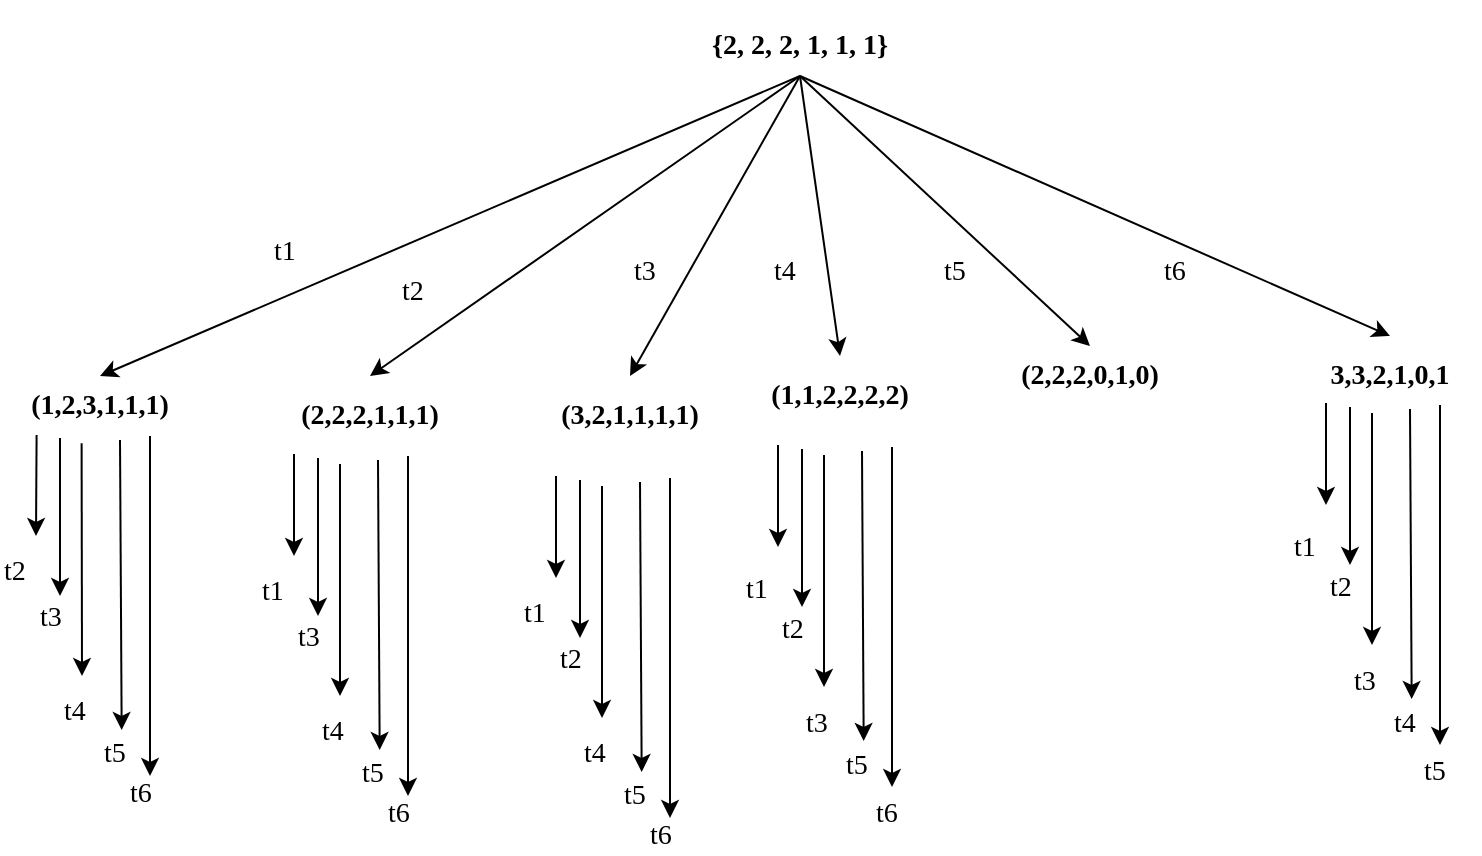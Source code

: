 <mxfile version="10.7.4" type="github"><diagram id="26w4EFWkMmOQWYjpi1hf" name="Page-1"><mxGraphModel dx="720" dy="1257" grid="1" gridSize="10" guides="1" tooltips="1" connect="1" arrows="1" fold="1" page="0" pageScale="1" pageWidth="827" pageHeight="1169" math="0" shadow="0"><root><mxCell id="0"/><mxCell id="1" parent="0"/><mxCell id="q4vZyxPABCDASkzopdZ3-2" value="&lt;p style=&quot;font-size: 14px;&quot;&gt;&lt;span id=&quot;docs-internal-guid-88d4480b-7fff-72d3-3cf6-0b007f849a1f&quot; style=&quot;font-size: 14px;&quot;&gt;&lt;span style=&quot;font-size: 14px;&quot;&gt;&lt;font style=&quot;font-size: 14px;&quot;&gt;{2, 2, 2, 1, 1, 1}&lt;/font&gt;&lt;/span&gt;&lt;/span&gt;&lt;br style=&quot;font-size: 14px;&quot;&gt;&lt;/p&gt;" style="text;html=1;strokeColor=none;fillColor=none;align=center;verticalAlign=middle;whiteSpace=wrap;rounded=0;fontFamily=Times New Roman;fontSize=14;fontStyle=1" vertex="1" parent="1"><mxGeometry x="370" y="20" width="100" height="30" as="geometry"/></mxCell><mxCell id="q4vZyxPABCDASkzopdZ3-4" value="&lt;span id=&quot;docs-internal-guid-e51a10cb-7fff-5a55-28a9-01892ebc4a13&quot; style=&quot;font-size: 14px;&quot;&gt;&lt;span style=&quot;font-size: 14px;&quot;&gt;(1,2,3,1,1,1)&lt;/span&gt;&lt;/span&gt;" style="text;html=1;strokeColor=none;fillColor=none;align=center;verticalAlign=middle;whiteSpace=wrap;rounded=0;fontFamily=Times New Roman;fontSize=14;fontStyle=1" vertex="1" parent="1"><mxGeometry x="20" y="200" width="100" height="30" as="geometry"/></mxCell><mxCell id="q4vZyxPABCDASkzopdZ3-5" value="&lt;span id=&quot;docs-internal-guid-053cdf14-7fff-852a-fa8c-a12729bdf300&quot; style=&quot;font-size: 14px;&quot;&gt;&lt;span style=&quot;font-size: 14px;&quot;&gt;(2,2,2,1,1,1)&lt;/span&gt;&lt;/span&gt;" style="text;html=1;strokeColor=none;fillColor=none;align=center;verticalAlign=middle;whiteSpace=wrap;rounded=0;fontFamily=Times New Roman;fontSize=14;fontStyle=1" vertex="1" parent="1"><mxGeometry x="170" y="200" width="70" height="40" as="geometry"/></mxCell><mxCell id="q4vZyxPABCDASkzopdZ3-6" value="&lt;span id=&quot;docs-internal-guid-af01a387-7fff-a906-8160-38dd7694aa48&quot; style=&quot;font-size: 14px;&quot;&gt;&lt;span style=&quot;font-size: 14px;&quot;&gt;(3,2,1,1,1,1)&lt;/span&gt;&lt;/span&gt;" style="text;html=1;strokeColor=none;fillColor=none;align=center;verticalAlign=middle;whiteSpace=wrap;rounded=0;fontFamily=Times New Roman;fontSize=14;fontStyle=1" vertex="1" parent="1"><mxGeometry x="290" y="200" width="90" height="40" as="geometry"/></mxCell><mxCell id="q4vZyxPABCDASkzopdZ3-7" value="&lt;span id=&quot;docs-internal-guid-1a4b46d2-7fff-cd5b-2d4f-2199b037d01c&quot; style=&quot;font-size: 14px;&quot;&gt;&lt;span style=&quot;font-size: 14px;&quot;&gt;(1,1,2,2,2,2)&lt;/span&gt;&lt;/span&gt;" style="text;html=1;strokeColor=none;fillColor=none;align=center;verticalAlign=middle;whiteSpace=wrap;rounded=0;fontFamily=Times New Roman;fontSize=14;fontStyle=1" vertex="1" parent="1"><mxGeometry x="410" y="190" width="60" height="40" as="geometry"/></mxCell><mxCell id="q4vZyxPABCDASkzopdZ3-11" value="&lt;span id=&quot;docs-internal-guid-d992e038-7fff-ed66-2eda-d7e65e920711&quot; style=&quot;font-size: 14px;&quot;&gt;&lt;span style=&quot;font-size: 14px;&quot;&gt;(2,2,2,0,1,0)&lt;/span&gt;&lt;/span&gt;" style="text;html=1;strokeColor=none;fillColor=none;align=center;verticalAlign=middle;whiteSpace=wrap;rounded=0;fontFamily=Times New Roman;fontSize=14;fontStyle=1" vertex="1" parent="1"><mxGeometry x="530" y="185" width="70" height="30" as="geometry"/></mxCell><mxCell id="q4vZyxPABCDASkzopdZ3-12" value="&lt;span id=&quot;docs-internal-guid-ac8e5170-7fff-2159-ea92-af072ae184d9&quot; style=&quot;font-size: 14px;&quot;&gt;&lt;span style=&quot;font-size: 14px;&quot;&gt;3,3,2,1,0,1&lt;/span&gt;&lt;/span&gt;" style="text;html=1;strokeColor=none;fillColor=none;align=center;verticalAlign=middle;whiteSpace=wrap;rounded=0;fontFamily=Times New Roman;fontSize=14;fontStyle=1;labelBorderColor=none;" vertex="1" parent="1"><mxGeometry x="670" y="180" width="90" height="40" as="geometry"/></mxCell><mxCell id="q4vZyxPABCDASkzopdZ3-15" value="" style="endArrow=classic;html=1;exitX=0.5;exitY=1;exitDx=0;exitDy=0;entryX=0.5;entryY=0;entryDx=0;entryDy=0;fontFamily=Times New Roman;fontSize=14;fontStyle=1" edge="1" parent="1" source="q4vZyxPABCDASkzopdZ3-2" target="q4vZyxPABCDASkzopdZ3-4"><mxGeometry width="50" height="50" relative="1" as="geometry"><mxPoint x="10" y="290" as="sourcePoint"/><mxPoint x="60" y="240" as="targetPoint"/></mxGeometry></mxCell><mxCell id="q4vZyxPABCDASkzopdZ3-16" value="" style="endArrow=classic;html=1;exitX=0.5;exitY=1;exitDx=0;exitDy=0;entryX=0.5;entryY=0;entryDx=0;entryDy=0;fontFamily=Times New Roman;fontSize=14;fontStyle=1" edge="1" parent="1" source="q4vZyxPABCDASkzopdZ3-2" target="q4vZyxPABCDASkzopdZ3-5"><mxGeometry width="50" height="50" relative="1" as="geometry"><mxPoint x="10" y="290" as="sourcePoint"/><mxPoint x="60" y="240" as="targetPoint"/></mxGeometry></mxCell><mxCell id="q4vZyxPABCDASkzopdZ3-17" value="" style="endArrow=classic;html=1;fontFamily=Times New Roman;fontSize=14;exitX=0.5;exitY=1;exitDx=0;exitDy=0;entryX=0.5;entryY=0;entryDx=0;entryDy=0;" edge="1" parent="1" source="q4vZyxPABCDASkzopdZ3-2" target="q4vZyxPABCDASkzopdZ3-6"><mxGeometry width="50" height="50" relative="1" as="geometry"><mxPoint x="10" y="290" as="sourcePoint"/><mxPoint x="60" y="240" as="targetPoint"/></mxGeometry></mxCell><mxCell id="q4vZyxPABCDASkzopdZ3-18" value="" style="endArrow=classic;html=1;fontFamily=Times New Roman;fontSize=14;exitX=0.5;exitY=1;exitDx=0;exitDy=0;entryX=0.5;entryY=0;entryDx=0;entryDy=0;" edge="1" parent="1" source="q4vZyxPABCDASkzopdZ3-2" target="q4vZyxPABCDASkzopdZ3-7"><mxGeometry width="50" height="50" relative="1" as="geometry"><mxPoint x="10" y="290" as="sourcePoint"/><mxPoint x="60" y="240" as="targetPoint"/></mxGeometry></mxCell><mxCell id="q4vZyxPABCDASkzopdZ3-19" value="" style="endArrow=classic;html=1;fontFamily=Times New Roman;fontSize=14;exitX=0.5;exitY=1;exitDx=0;exitDy=0;entryX=0.5;entryY=0;entryDx=0;entryDy=0;" edge="1" parent="1" source="q4vZyxPABCDASkzopdZ3-2" target="q4vZyxPABCDASkzopdZ3-11"><mxGeometry width="50" height="50" relative="1" as="geometry"><mxPoint x="70" y="290" as="sourcePoint"/><mxPoint x="120" y="240" as="targetPoint"/></mxGeometry></mxCell><mxCell id="q4vZyxPABCDASkzopdZ3-20" value="" style="endArrow=classic;html=1;fontFamily=Times New Roman;fontSize=14;exitX=0.5;exitY=1;exitDx=0;exitDy=0;entryX=0.5;entryY=0;entryDx=0;entryDy=0;" edge="1" parent="1" source="q4vZyxPABCDASkzopdZ3-2" target="q4vZyxPABCDASkzopdZ3-12"><mxGeometry width="50" height="50" relative="1" as="geometry"><mxPoint x="70" y="290" as="sourcePoint"/><mxPoint x="120" y="240" as="targetPoint"/></mxGeometry></mxCell><mxCell id="q4vZyxPABCDASkzopdZ3-21" value="t1" style="text;html=1;resizable=0;points=[];autosize=1;align=left;verticalAlign=top;spacingTop=-4;fontSize=14;fontFamily=Times New Roman;" vertex="1" parent="1"><mxGeometry x="155" y="127" width="30" height="20" as="geometry"/></mxCell><mxCell id="q4vZyxPABCDASkzopdZ3-22" value="t2" style="text;html=1;resizable=0;points=[];autosize=1;align=left;verticalAlign=top;spacingTop=-4;fontSize=14;fontFamily=Times New Roman;" vertex="1" parent="1"><mxGeometry x="219" y="147" width="30" height="20" as="geometry"/></mxCell><mxCell id="q4vZyxPABCDASkzopdZ3-23" value="t3" style="text;html=1;resizable=0;points=[];autosize=1;align=left;verticalAlign=top;spacingTop=-4;fontSize=14;fontFamily=Times New Roman;" vertex="1" parent="1"><mxGeometry x="335" y="137" width="30" height="20" as="geometry"/></mxCell><mxCell id="q4vZyxPABCDASkzopdZ3-24" value="t4" style="text;html=1;resizable=0;points=[];autosize=1;align=left;verticalAlign=top;spacingTop=-4;fontSize=14;fontFamily=Times New Roman;" vertex="1" parent="1"><mxGeometry x="405" y="137" width="30" height="20" as="geometry"/></mxCell><mxCell id="q4vZyxPABCDASkzopdZ3-25" value="t5" style="text;html=1;resizable=0;points=[];autosize=1;align=left;verticalAlign=top;spacingTop=-4;fontSize=14;fontFamily=Times New Roman;" vertex="1" parent="1"><mxGeometry x="490" y="137" width="30" height="20" as="geometry"/></mxCell><mxCell id="q4vZyxPABCDASkzopdZ3-26" value="t6" style="text;html=1;resizable=0;points=[];autosize=1;align=left;verticalAlign=top;spacingTop=-4;fontSize=14;fontFamily=Times New Roman;" vertex="1" parent="1"><mxGeometry x="600" y="137" width="30" height="20" as="geometry"/></mxCell><mxCell id="q4vZyxPABCDASkzopdZ3-28" value="" style="endArrow=classic;html=1;fontFamily=Times New Roman;fontSize=14;exitX=0.183;exitY=0.983;exitDx=0;exitDy=0;exitPerimeter=0;" edge="1" parent="1" source="q4vZyxPABCDASkzopdZ3-4"><mxGeometry width="50" height="50" relative="1" as="geometry"><mxPoint x="20" y="310" as="sourcePoint"/><mxPoint x="38" y="280" as="targetPoint"/></mxGeometry></mxCell><mxCell id="q4vZyxPABCDASkzopdZ3-29" value="" style="endArrow=classic;html=1;fontFamily=Times New Roman;fontSize=14;" edge="1" parent="1"><mxGeometry width="50" height="50" relative="1" as="geometry"><mxPoint x="50" y="231" as="sourcePoint"/><mxPoint x="50" y="310" as="targetPoint"/></mxGeometry></mxCell><mxCell id="q4vZyxPABCDASkzopdZ3-30" value="" style="endArrow=classic;html=1;fontFamily=Times New Roman;fontSize=14;exitX=0.408;exitY=1.122;exitDx=0;exitDy=0;exitPerimeter=0;" edge="1" parent="1" source="q4vZyxPABCDASkzopdZ3-4"><mxGeometry width="50" height="50" relative="1" as="geometry"><mxPoint x="20" y="410" as="sourcePoint"/><mxPoint x="61" y="350" as="targetPoint"/></mxGeometry></mxCell><mxCell id="q4vZyxPABCDASkzopdZ3-32" value="" style="endArrow=classic;html=1;fontFamily=Times New Roman;fontSize=14;exitX=0.6;exitY=1.067;exitDx=0;exitDy=0;exitPerimeter=0;entryX=1.028;entryY=1;entryDx=0;entryDy=0;entryPerimeter=0;" edge="1" parent="1" source="q4vZyxPABCDASkzopdZ3-4" target="q4vZyxPABCDASkzopdZ3-38"><mxGeometry width="50" height="50" relative="1" as="geometry"><mxPoint x="80" y="240" as="sourcePoint"/><mxPoint x="80" y="360" as="targetPoint"/></mxGeometry></mxCell><mxCell id="q4vZyxPABCDASkzopdZ3-33" value="" style="endArrow=classic;html=1;fontFamily=Times New Roman;fontSize=14;exitX=0.75;exitY=1;exitDx=0;exitDy=0;" edge="1" parent="1" source="q4vZyxPABCDASkzopdZ3-4"><mxGeometry width="50" height="50" relative="1" as="geometry"><mxPoint x="20" y="440" as="sourcePoint"/><mxPoint x="95" y="400" as="targetPoint"/></mxGeometry></mxCell><mxCell id="q4vZyxPABCDASkzopdZ3-34" value="t2" style="text;html=1;resizable=0;points=[];autosize=1;align=left;verticalAlign=top;spacingTop=-4;fontSize=14;fontFamily=Times New Roman;" vertex="1" parent="1"><mxGeometry x="20" y="287" width="30" height="20" as="geometry"/></mxCell><mxCell id="q4vZyxPABCDASkzopdZ3-35" value="t3" style="text;html=1;resizable=0;points=[];autosize=1;align=left;verticalAlign=top;spacingTop=-4;fontSize=14;fontFamily=Times New Roman;" vertex="1" parent="1"><mxGeometry x="38" y="310" width="30" height="20" as="geometry"/></mxCell><mxCell id="q4vZyxPABCDASkzopdZ3-38" value="t4" style="text;html=1;resizable=0;points=[];autosize=1;align=left;verticalAlign=top;spacingTop=-4;fontSize=14;fontFamily=Times New Roman;" vertex="1" parent="1"><mxGeometry x="50" y="357" width="30" height="20" as="geometry"/></mxCell><mxCell id="q4vZyxPABCDASkzopdZ3-39" value="t5" style="text;html=1;resizable=0;points=[];autosize=1;align=left;verticalAlign=top;spacingTop=-4;fontSize=14;fontFamily=Times New Roman;" vertex="1" parent="1"><mxGeometry x="70" y="378" width="30" height="20" as="geometry"/></mxCell><mxCell id="q4vZyxPABCDASkzopdZ3-40" value="t6" style="text;html=1;resizable=0;points=[];autosize=1;align=left;verticalAlign=top;spacingTop=-4;fontSize=14;fontFamily=Times New Roman;" vertex="1" parent="1"><mxGeometry x="83" y="398" width="30" height="20" as="geometry"/></mxCell><mxCell id="q4vZyxPABCDASkzopdZ3-42" value="" style="endArrow=classic;html=1;fontFamily=Times New Roman;fontSize=14;exitX=0.183;exitY=0.983;exitDx=0;exitDy=0;exitPerimeter=0;" edge="1" parent="1"><mxGeometry width="50" height="50" relative="1" as="geometry"><mxPoint x="167" y="239" as="sourcePoint"/><mxPoint x="167" y="290" as="targetPoint"/></mxGeometry></mxCell><mxCell id="q4vZyxPABCDASkzopdZ3-43" value="" style="endArrow=classic;html=1;fontFamily=Times New Roman;fontSize=14;" edge="1" parent="1"><mxGeometry width="50" height="50" relative="1" as="geometry"><mxPoint x="179" y="241" as="sourcePoint"/><mxPoint x="179" y="320" as="targetPoint"/></mxGeometry></mxCell><mxCell id="q4vZyxPABCDASkzopdZ3-44" value="" style="endArrow=classic;html=1;fontFamily=Times New Roman;fontSize=14;exitX=0.408;exitY=1.122;exitDx=0;exitDy=0;exitPerimeter=0;" edge="1" parent="1"><mxGeometry width="50" height="50" relative="1" as="geometry"><mxPoint x="190" y="244" as="sourcePoint"/><mxPoint x="190" y="360" as="targetPoint"/></mxGeometry></mxCell><mxCell id="q4vZyxPABCDASkzopdZ3-45" value="" style="endArrow=classic;html=1;fontFamily=Times New Roman;fontSize=14;exitX=0.6;exitY=1.067;exitDx=0;exitDy=0;exitPerimeter=0;entryX=1.028;entryY=1;entryDx=0;entryDy=0;entryPerimeter=0;" edge="1" parent="1" target="q4vZyxPABCDASkzopdZ3-49"><mxGeometry width="50" height="50" relative="1" as="geometry"><mxPoint x="209" y="242" as="sourcePoint"/><mxPoint x="209" y="370" as="targetPoint"/></mxGeometry></mxCell><mxCell id="q4vZyxPABCDASkzopdZ3-46" value="" style="endArrow=classic;html=1;fontFamily=Times New Roman;fontSize=14;exitX=0.75;exitY=1;exitDx=0;exitDy=0;" edge="1" parent="1"><mxGeometry width="50" height="50" relative="1" as="geometry"><mxPoint x="224" y="240" as="sourcePoint"/><mxPoint x="224" y="410" as="targetPoint"/></mxGeometry></mxCell><mxCell id="q4vZyxPABCDASkzopdZ3-47" value="t1" style="text;html=1;resizable=0;points=[];autosize=1;align=left;verticalAlign=top;spacingTop=-4;fontSize=14;fontFamily=Times New Roman;" vertex="1" parent="1"><mxGeometry x="149" y="297" width="30" height="20" as="geometry"/></mxCell><mxCell id="q4vZyxPABCDASkzopdZ3-48" value="t3" style="text;html=1;resizable=0;points=[];autosize=1;align=left;verticalAlign=top;spacingTop=-4;fontSize=14;fontFamily=Times New Roman;" vertex="1" parent="1"><mxGeometry x="167" y="320" width="30" height="20" as="geometry"/></mxCell><mxCell id="q4vZyxPABCDASkzopdZ3-49" value="t4" style="text;html=1;resizable=0;points=[];autosize=1;align=left;verticalAlign=top;spacingTop=-4;fontSize=14;fontFamily=Times New Roman;" vertex="1" parent="1"><mxGeometry x="179" y="367" width="30" height="20" as="geometry"/></mxCell><mxCell id="q4vZyxPABCDASkzopdZ3-50" value="t5" style="text;html=1;resizable=0;points=[];autosize=1;align=left;verticalAlign=top;spacingTop=-4;fontSize=14;fontFamily=Times New Roman;" vertex="1" parent="1"><mxGeometry x="199" y="388" width="30" height="20" as="geometry"/></mxCell><mxCell id="q4vZyxPABCDASkzopdZ3-51" value="t6" style="text;html=1;resizable=0;points=[];autosize=1;align=left;verticalAlign=top;spacingTop=-4;fontSize=14;fontFamily=Times New Roman;" vertex="1" parent="1"><mxGeometry x="212" y="408" width="30" height="20" as="geometry"/></mxCell><mxCell id="q4vZyxPABCDASkzopdZ3-53" value="" style="endArrow=classic;html=1;fontFamily=Times New Roman;fontSize=14;exitX=0.183;exitY=0.983;exitDx=0;exitDy=0;exitPerimeter=0;" edge="1" parent="1"><mxGeometry width="50" height="50" relative="1" as="geometry"><mxPoint x="298" y="250" as="sourcePoint"/><mxPoint x="298" y="301" as="targetPoint"/></mxGeometry></mxCell><mxCell id="q4vZyxPABCDASkzopdZ3-54" value="" style="endArrow=classic;html=1;fontFamily=Times New Roman;fontSize=14;" edge="1" parent="1"><mxGeometry width="50" height="50" relative="1" as="geometry"><mxPoint x="310" y="252" as="sourcePoint"/><mxPoint x="310" y="331" as="targetPoint"/></mxGeometry></mxCell><mxCell id="q4vZyxPABCDASkzopdZ3-55" value="" style="endArrow=classic;html=1;fontFamily=Times New Roman;fontSize=14;exitX=0.408;exitY=1.122;exitDx=0;exitDy=0;exitPerimeter=0;" edge="1" parent="1"><mxGeometry width="50" height="50" relative="1" as="geometry"><mxPoint x="321" y="255" as="sourcePoint"/><mxPoint x="321" y="371" as="targetPoint"/></mxGeometry></mxCell><mxCell id="q4vZyxPABCDASkzopdZ3-56" value="" style="endArrow=classic;html=1;fontFamily=Times New Roman;fontSize=14;exitX=0.6;exitY=1.067;exitDx=0;exitDy=0;exitPerimeter=0;entryX=1.028;entryY=1;entryDx=0;entryDy=0;entryPerimeter=0;" edge="1" parent="1" target="q4vZyxPABCDASkzopdZ3-60"><mxGeometry width="50" height="50" relative="1" as="geometry"><mxPoint x="340" y="253" as="sourcePoint"/><mxPoint x="340" y="381" as="targetPoint"/></mxGeometry></mxCell><mxCell id="q4vZyxPABCDASkzopdZ3-57" value="" style="endArrow=classic;html=1;fontFamily=Times New Roman;fontSize=14;exitX=0.75;exitY=1;exitDx=0;exitDy=0;" edge="1" parent="1"><mxGeometry width="50" height="50" relative="1" as="geometry"><mxPoint x="355" y="251" as="sourcePoint"/><mxPoint x="355" y="421" as="targetPoint"/></mxGeometry></mxCell><mxCell id="q4vZyxPABCDASkzopdZ3-58" value="t1" style="text;html=1;resizable=0;points=[];autosize=1;align=left;verticalAlign=top;spacingTop=-4;fontSize=14;fontFamily=Times New Roman;" vertex="1" parent="1"><mxGeometry x="280" y="308" width="30" height="20" as="geometry"/></mxCell><mxCell id="q4vZyxPABCDASkzopdZ3-59" value="t2" style="text;html=1;resizable=0;points=[];autosize=1;align=left;verticalAlign=top;spacingTop=-4;fontSize=14;fontFamily=Times New Roman;" vertex="1" parent="1"><mxGeometry x="298" y="331" width="30" height="20" as="geometry"/></mxCell><mxCell id="q4vZyxPABCDASkzopdZ3-60" value="t4" style="text;html=1;resizable=0;points=[];autosize=1;align=left;verticalAlign=top;spacingTop=-4;fontSize=14;fontFamily=Times New Roman;" vertex="1" parent="1"><mxGeometry x="310" y="378" width="30" height="20" as="geometry"/></mxCell><mxCell id="q4vZyxPABCDASkzopdZ3-61" value="t5" style="text;html=1;resizable=0;points=[];autosize=1;align=left;verticalAlign=top;spacingTop=-4;fontSize=14;fontFamily=Times New Roman;" vertex="1" parent="1"><mxGeometry x="330" y="399" width="30" height="20" as="geometry"/></mxCell><mxCell id="q4vZyxPABCDASkzopdZ3-62" value="t6" style="text;html=1;resizable=0;points=[];autosize=1;align=left;verticalAlign=top;spacingTop=-4;fontSize=14;fontFamily=Times New Roman;" vertex="1" parent="1"><mxGeometry x="343" y="419" width="30" height="20" as="geometry"/></mxCell><mxCell id="q4vZyxPABCDASkzopdZ3-63" value="" style="endArrow=classic;html=1;fontFamily=Times New Roman;fontSize=14;exitX=0.183;exitY=0.983;exitDx=0;exitDy=0;exitPerimeter=0;" edge="1" parent="1"><mxGeometry width="50" height="50" relative="1" as="geometry"><mxPoint x="409" y="234.5" as="sourcePoint"/><mxPoint x="409" y="285.5" as="targetPoint"/></mxGeometry></mxCell><mxCell id="q4vZyxPABCDASkzopdZ3-64" value="" style="endArrow=classic;html=1;fontFamily=Times New Roman;fontSize=14;" edge="1" parent="1"><mxGeometry width="50" height="50" relative="1" as="geometry"><mxPoint x="421" y="236.5" as="sourcePoint"/><mxPoint x="421" y="315.5" as="targetPoint"/></mxGeometry></mxCell><mxCell id="q4vZyxPABCDASkzopdZ3-65" value="" style="endArrow=classic;html=1;fontFamily=Times New Roman;fontSize=14;exitX=0.408;exitY=1.122;exitDx=0;exitDy=0;exitPerimeter=0;" edge="1" parent="1"><mxGeometry width="50" height="50" relative="1" as="geometry"><mxPoint x="432" y="239.5" as="sourcePoint"/><mxPoint x="432" y="355.5" as="targetPoint"/></mxGeometry></mxCell><mxCell id="q4vZyxPABCDASkzopdZ3-66" value="" style="endArrow=classic;html=1;fontFamily=Times New Roman;fontSize=14;exitX=0.6;exitY=1.067;exitDx=0;exitDy=0;exitPerimeter=0;entryX=1.028;entryY=1;entryDx=0;entryDy=0;entryPerimeter=0;" edge="1" parent="1" target="q4vZyxPABCDASkzopdZ3-69"><mxGeometry width="50" height="50" relative="1" as="geometry"><mxPoint x="451" y="237.5" as="sourcePoint"/><mxPoint x="451" y="365.5" as="targetPoint"/></mxGeometry></mxCell><mxCell id="q4vZyxPABCDASkzopdZ3-67" value="" style="endArrow=classic;html=1;fontFamily=Times New Roman;fontSize=14;exitX=0.75;exitY=1;exitDx=0;exitDy=0;" edge="1" parent="1"><mxGeometry width="50" height="50" relative="1" as="geometry"><mxPoint x="466" y="235.5" as="sourcePoint"/><mxPoint x="466" y="405.5" as="targetPoint"/></mxGeometry></mxCell><mxCell id="q4vZyxPABCDASkzopdZ3-68" value="t2" style="text;html=1;resizable=0;points=[];autosize=1;align=left;verticalAlign=top;spacingTop=-4;fontSize=14;fontFamily=Times New Roman;" vertex="1" parent="1"><mxGeometry x="409" y="315.5" width="30" height="20" as="geometry"/></mxCell><mxCell id="q4vZyxPABCDASkzopdZ3-69" value="t3" style="text;html=1;resizable=0;points=[];autosize=1;align=left;verticalAlign=top;spacingTop=-4;fontSize=14;fontFamily=Times New Roman;" vertex="1" parent="1"><mxGeometry x="421" y="362.5" width="30" height="20" as="geometry"/></mxCell><mxCell id="q4vZyxPABCDASkzopdZ3-70" value="t5" style="text;html=1;resizable=0;points=[];autosize=1;align=left;verticalAlign=top;spacingTop=-4;fontSize=14;fontFamily=Times New Roman;" vertex="1" parent="1"><mxGeometry x="441" y="383.5" width="30" height="20" as="geometry"/></mxCell><mxCell id="q4vZyxPABCDASkzopdZ3-71" value="t1" style="text;html=1;resizable=0;points=[];autosize=1;align=left;verticalAlign=top;spacingTop=-4;fontSize=14;fontFamily=Times New Roman;" vertex="1" parent="1"><mxGeometry x="391" y="295.5" width="30" height="20" as="geometry"/></mxCell><mxCell id="q4vZyxPABCDASkzopdZ3-72" value="t6" style="text;html=1;resizable=0;points=[];autosize=1;align=left;verticalAlign=top;spacingTop=-4;fontSize=14;fontFamily=Times New Roman;" vertex="1" parent="1"><mxGeometry x="456" y="408" width="30" height="20" as="geometry"/></mxCell><mxCell id="q4vZyxPABCDASkzopdZ3-74" value="" style="endArrow=classic;html=1;fontFamily=Times New Roman;fontSize=14;exitX=0.183;exitY=0.983;exitDx=0;exitDy=0;exitPerimeter=0;" edge="1" parent="1"><mxGeometry width="50" height="50" relative="1" as="geometry"><mxPoint x="683" y="213.5" as="sourcePoint"/><mxPoint x="683" y="264.5" as="targetPoint"/></mxGeometry></mxCell><mxCell id="q4vZyxPABCDASkzopdZ3-75" value="" style="endArrow=classic;html=1;fontFamily=Times New Roman;fontSize=14;" edge="1" parent="1"><mxGeometry width="50" height="50" relative="1" as="geometry"><mxPoint x="695" y="215.5" as="sourcePoint"/><mxPoint x="695" y="294.5" as="targetPoint"/></mxGeometry></mxCell><mxCell id="q4vZyxPABCDASkzopdZ3-76" value="" style="endArrow=classic;html=1;fontFamily=Times New Roman;fontSize=14;exitX=0.408;exitY=1.122;exitDx=0;exitDy=0;exitPerimeter=0;" edge="1" parent="1"><mxGeometry width="50" height="50" relative="1" as="geometry"><mxPoint x="706" y="218.5" as="sourcePoint"/><mxPoint x="706" y="334.5" as="targetPoint"/></mxGeometry></mxCell><mxCell id="q4vZyxPABCDASkzopdZ3-77" value="" style="endArrow=classic;html=1;fontFamily=Times New Roman;fontSize=14;exitX=0.6;exitY=1.067;exitDx=0;exitDy=0;exitPerimeter=0;entryX=1.028;entryY=1;entryDx=0;entryDy=0;entryPerimeter=0;" edge="1" parent="1" target="q4vZyxPABCDASkzopdZ3-80"><mxGeometry width="50" height="50" relative="1" as="geometry"><mxPoint x="725" y="216.5" as="sourcePoint"/><mxPoint x="725" y="344.5" as="targetPoint"/></mxGeometry></mxCell><mxCell id="q4vZyxPABCDASkzopdZ3-78" value="" style="endArrow=classic;html=1;fontFamily=Times New Roman;fontSize=14;exitX=0.75;exitY=1;exitDx=0;exitDy=0;" edge="1" parent="1"><mxGeometry width="50" height="50" relative="1" as="geometry"><mxPoint x="740" y="214.5" as="sourcePoint"/><mxPoint x="740" y="384.5" as="targetPoint"/></mxGeometry></mxCell><mxCell id="q4vZyxPABCDASkzopdZ3-79" value="t2" style="text;html=1;resizable=0;points=[];autosize=1;align=left;verticalAlign=top;spacingTop=-4;fontSize=14;fontFamily=Times New Roman;" vertex="1" parent="1"><mxGeometry x="683" y="294.5" width="30" height="20" as="geometry"/></mxCell><mxCell id="q4vZyxPABCDASkzopdZ3-80" value="t3" style="text;html=1;resizable=0;points=[];autosize=1;align=left;verticalAlign=top;spacingTop=-4;fontSize=14;fontFamily=Times New Roman;" vertex="1" parent="1"><mxGeometry x="695" y="341.5" width="30" height="20" as="geometry"/></mxCell><mxCell id="q4vZyxPABCDASkzopdZ3-81" value="t4" style="text;html=1;resizable=0;points=[];autosize=1;align=left;verticalAlign=top;spacingTop=-4;fontSize=14;fontFamily=Times New Roman;" vertex="1" parent="1"><mxGeometry x="715" y="362.5" width="30" height="20" as="geometry"/></mxCell><mxCell id="q4vZyxPABCDASkzopdZ3-82" value="t1" style="text;html=1;resizable=0;points=[];autosize=1;align=left;verticalAlign=top;spacingTop=-4;fontSize=14;fontFamily=Times New Roman;" vertex="1" parent="1"><mxGeometry x="665" y="274.5" width="30" height="20" as="geometry"/></mxCell><mxCell id="q4vZyxPABCDASkzopdZ3-83" value="t5" style="text;html=1;resizable=0;points=[];autosize=1;align=left;verticalAlign=top;spacingTop=-4;fontSize=14;fontFamily=Times New Roman;" vertex="1" parent="1"><mxGeometry x="730" y="387" width="30" height="20" as="geometry"/></mxCell></root></mxGraphModel></diagram></mxfile>